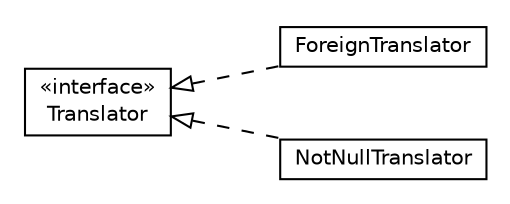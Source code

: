#!/usr/local/bin/dot
#
# Class diagram 
# Generated by UMLGraph version R5_6-24-gf6e263 (http://www.umlgraph.org/)
#

digraph G {
	edge [fontname="Helvetica",fontsize=10,labelfontname="Helvetica",labelfontsize=10];
	node [fontname="Helvetica",fontsize=10,shape=plaintext];
	nodesep=0.25;
	ranksep=0.5;
	rankdir=LR;
	// com.gwtplatform.carstore.client.util.exceptiontranslators.ForeignTranslator
	c39715 [label=<<table title="com.gwtplatform.carstore.client.util.exceptiontranslators.ForeignTranslator" border="0" cellborder="1" cellspacing="0" cellpadding="2" port="p" href="./ForeignTranslator.html">
		<tr><td><table border="0" cellspacing="0" cellpadding="1">
<tr><td align="center" balign="center"> ForeignTranslator </td></tr>
		</table></td></tr>
		</table>>, URL="./ForeignTranslator.html", fontname="Helvetica", fontcolor="black", fontsize=10.0];
	// com.gwtplatform.carstore.client.util.exceptiontranslators.NotNullTranslator
	c39716 [label=<<table title="com.gwtplatform.carstore.client.util.exceptiontranslators.NotNullTranslator" border="0" cellborder="1" cellspacing="0" cellpadding="2" port="p" href="./NotNullTranslator.html">
		<tr><td><table border="0" cellspacing="0" cellpadding="1">
<tr><td align="center" balign="center"> NotNullTranslator </td></tr>
		</table></td></tr>
		</table>>, URL="./NotNullTranslator.html", fontname="Helvetica", fontcolor="black", fontsize=10.0];
	// com.gwtplatform.carstore.client.util.exceptiontranslators.Translator
	c39717 [label=<<table title="com.gwtplatform.carstore.client.util.exceptiontranslators.Translator" border="0" cellborder="1" cellspacing="0" cellpadding="2" port="p" href="./Translator.html">
		<tr><td><table border="0" cellspacing="0" cellpadding="1">
<tr><td align="center" balign="center"> &#171;interface&#187; </td></tr>
<tr><td align="center" balign="center"> Translator </td></tr>
		</table></td></tr>
		</table>>, URL="./Translator.html", fontname="Helvetica", fontcolor="black", fontsize=10.0];
	//com.gwtplatform.carstore.client.util.exceptiontranslators.ForeignTranslator implements com.gwtplatform.carstore.client.util.exceptiontranslators.Translator
	c39717:p -> c39715:p [dir=back,arrowtail=empty,style=dashed];
	//com.gwtplatform.carstore.client.util.exceptiontranslators.NotNullTranslator implements com.gwtplatform.carstore.client.util.exceptiontranslators.Translator
	c39717:p -> c39716:p [dir=back,arrowtail=empty,style=dashed];
}

